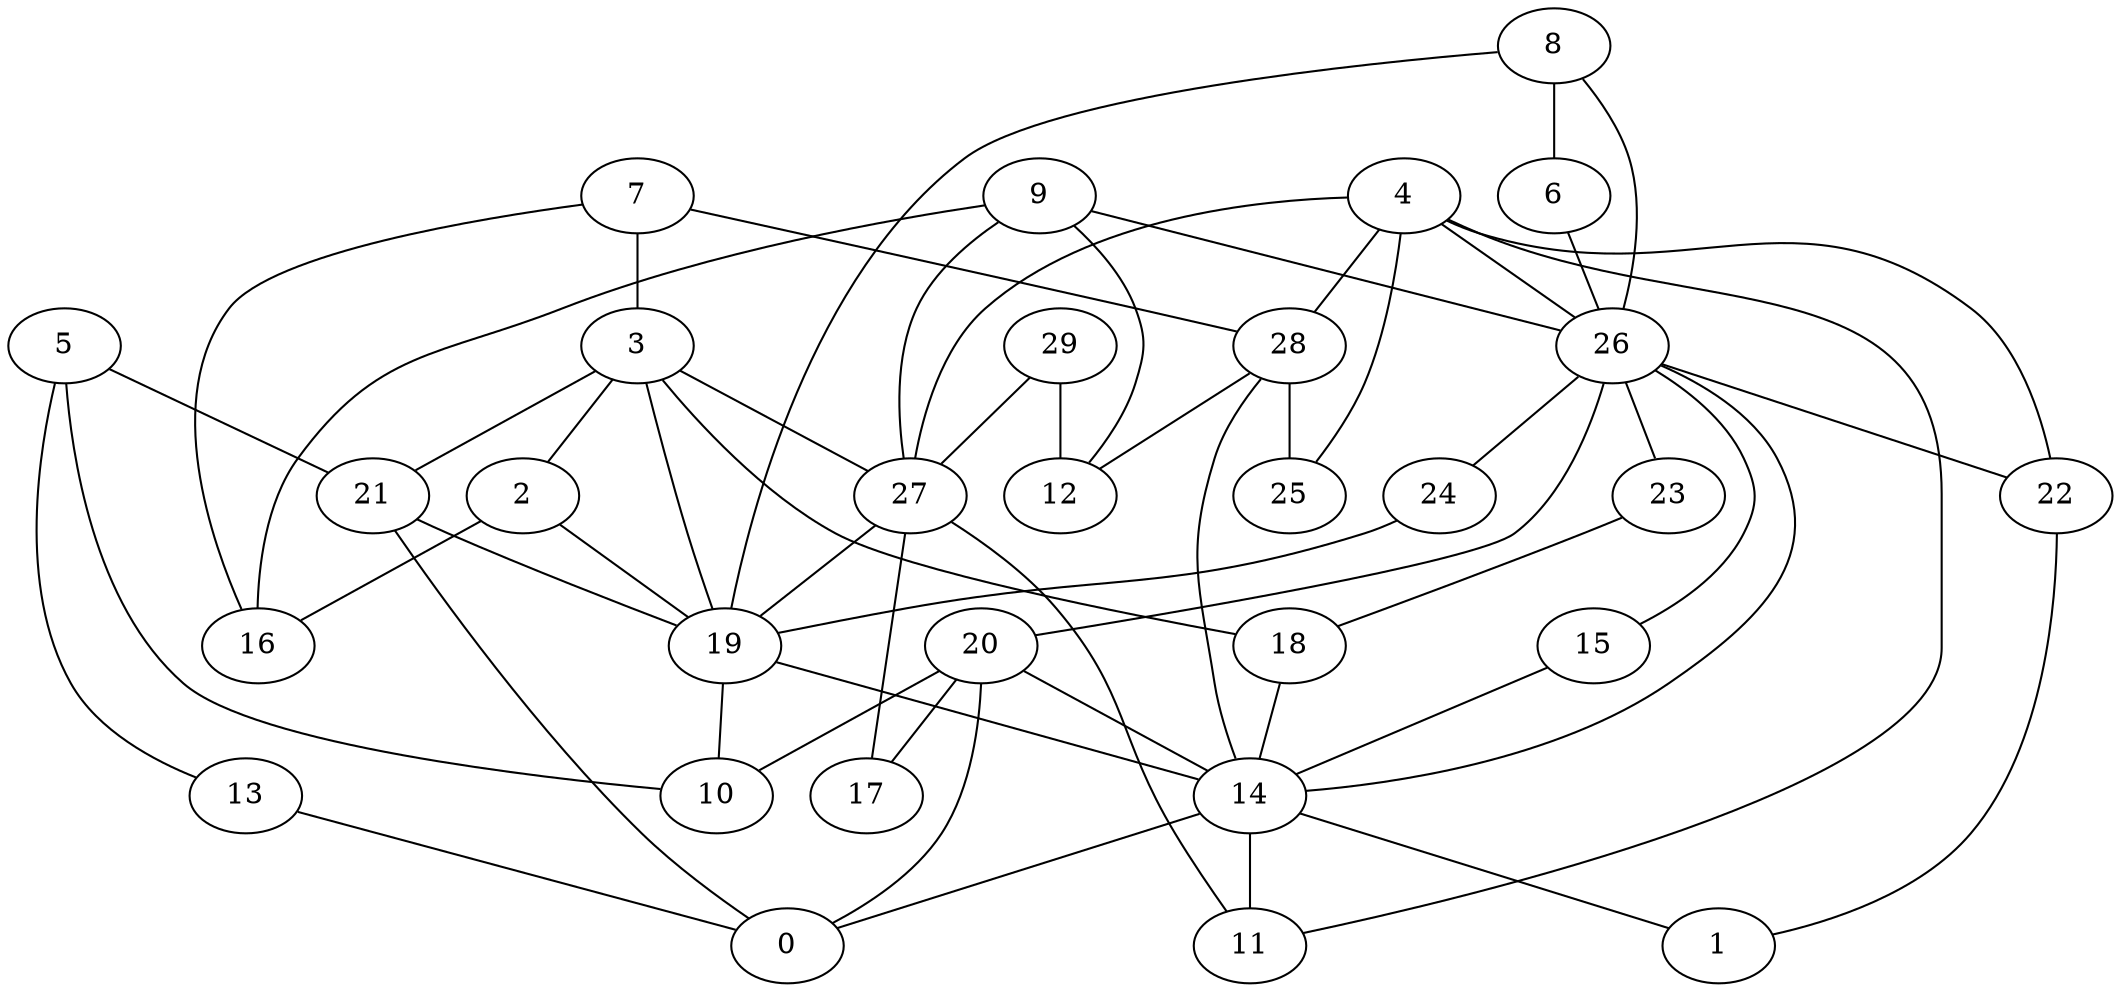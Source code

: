 digraph GG_graph {

subgraph G_graph {
edge [color = black]
"5" -> "13" [dir = none]
"5" -> "21" [dir = none]
"5" -> "10" [dir = none]
"14" -> "0" [dir = none]
"14" -> "1" [dir = none]
"14" -> "11" [dir = none]
"26" -> "24" [dir = none]
"26" -> "20" [dir = none]
"26" -> "14" [dir = none]
"26" -> "15" [dir = none]
"26" -> "22" [dir = none]
"26" -> "23" [dir = none]
"9" -> "16" [dir = none]
"9" -> "27" [dir = none]
"9" -> "26" [dir = none]
"9" -> "12" [dir = none]
"22" -> "1" [dir = none]
"28" -> "12" [dir = none]
"28" -> "14" [dir = none]
"28" -> "25" [dir = none]
"19" -> "14" [dir = none]
"19" -> "10" [dir = none]
"6" -> "26" [dir = none]
"3" -> "21" [dir = none]
"3" -> "18" [dir = none]
"3" -> "27" [dir = none]
"3" -> "2" [dir = none]
"3" -> "19" [dir = none]
"8" -> "6" [dir = none]
"8" -> "26" [dir = none]
"8" -> "19" [dir = none]
"4" -> "22" [dir = none]
"4" -> "25" [dir = none]
"4" -> "11" [dir = none]
"4" -> "26" [dir = none]
"4" -> "27" [dir = none]
"4" -> "28" [dir = none]
"29" -> "27" [dir = none]
"29" -> "12" [dir = none]
"13" -> "0" [dir = none]
"15" -> "14" [dir = none]
"18" -> "14" [dir = none]
"27" -> "19" [dir = none]
"27" -> "17" [dir = none]
"27" -> "11" [dir = none]
"7" -> "28" [dir = none]
"7" -> "3" [dir = none]
"7" -> "16" [dir = none]
"20" -> "14" [dir = none]
"20" -> "17" [dir = none]
"20" -> "10" [dir = none]
"20" -> "0" [dir = none]
"2" -> "19" [dir = none]
"2" -> "16" [dir = none]
"21" -> "0" [dir = none]
"21" -> "19" [dir = none]
"23" -> "18" [dir = none]
"24" -> "19" [dir = none]
}

}

